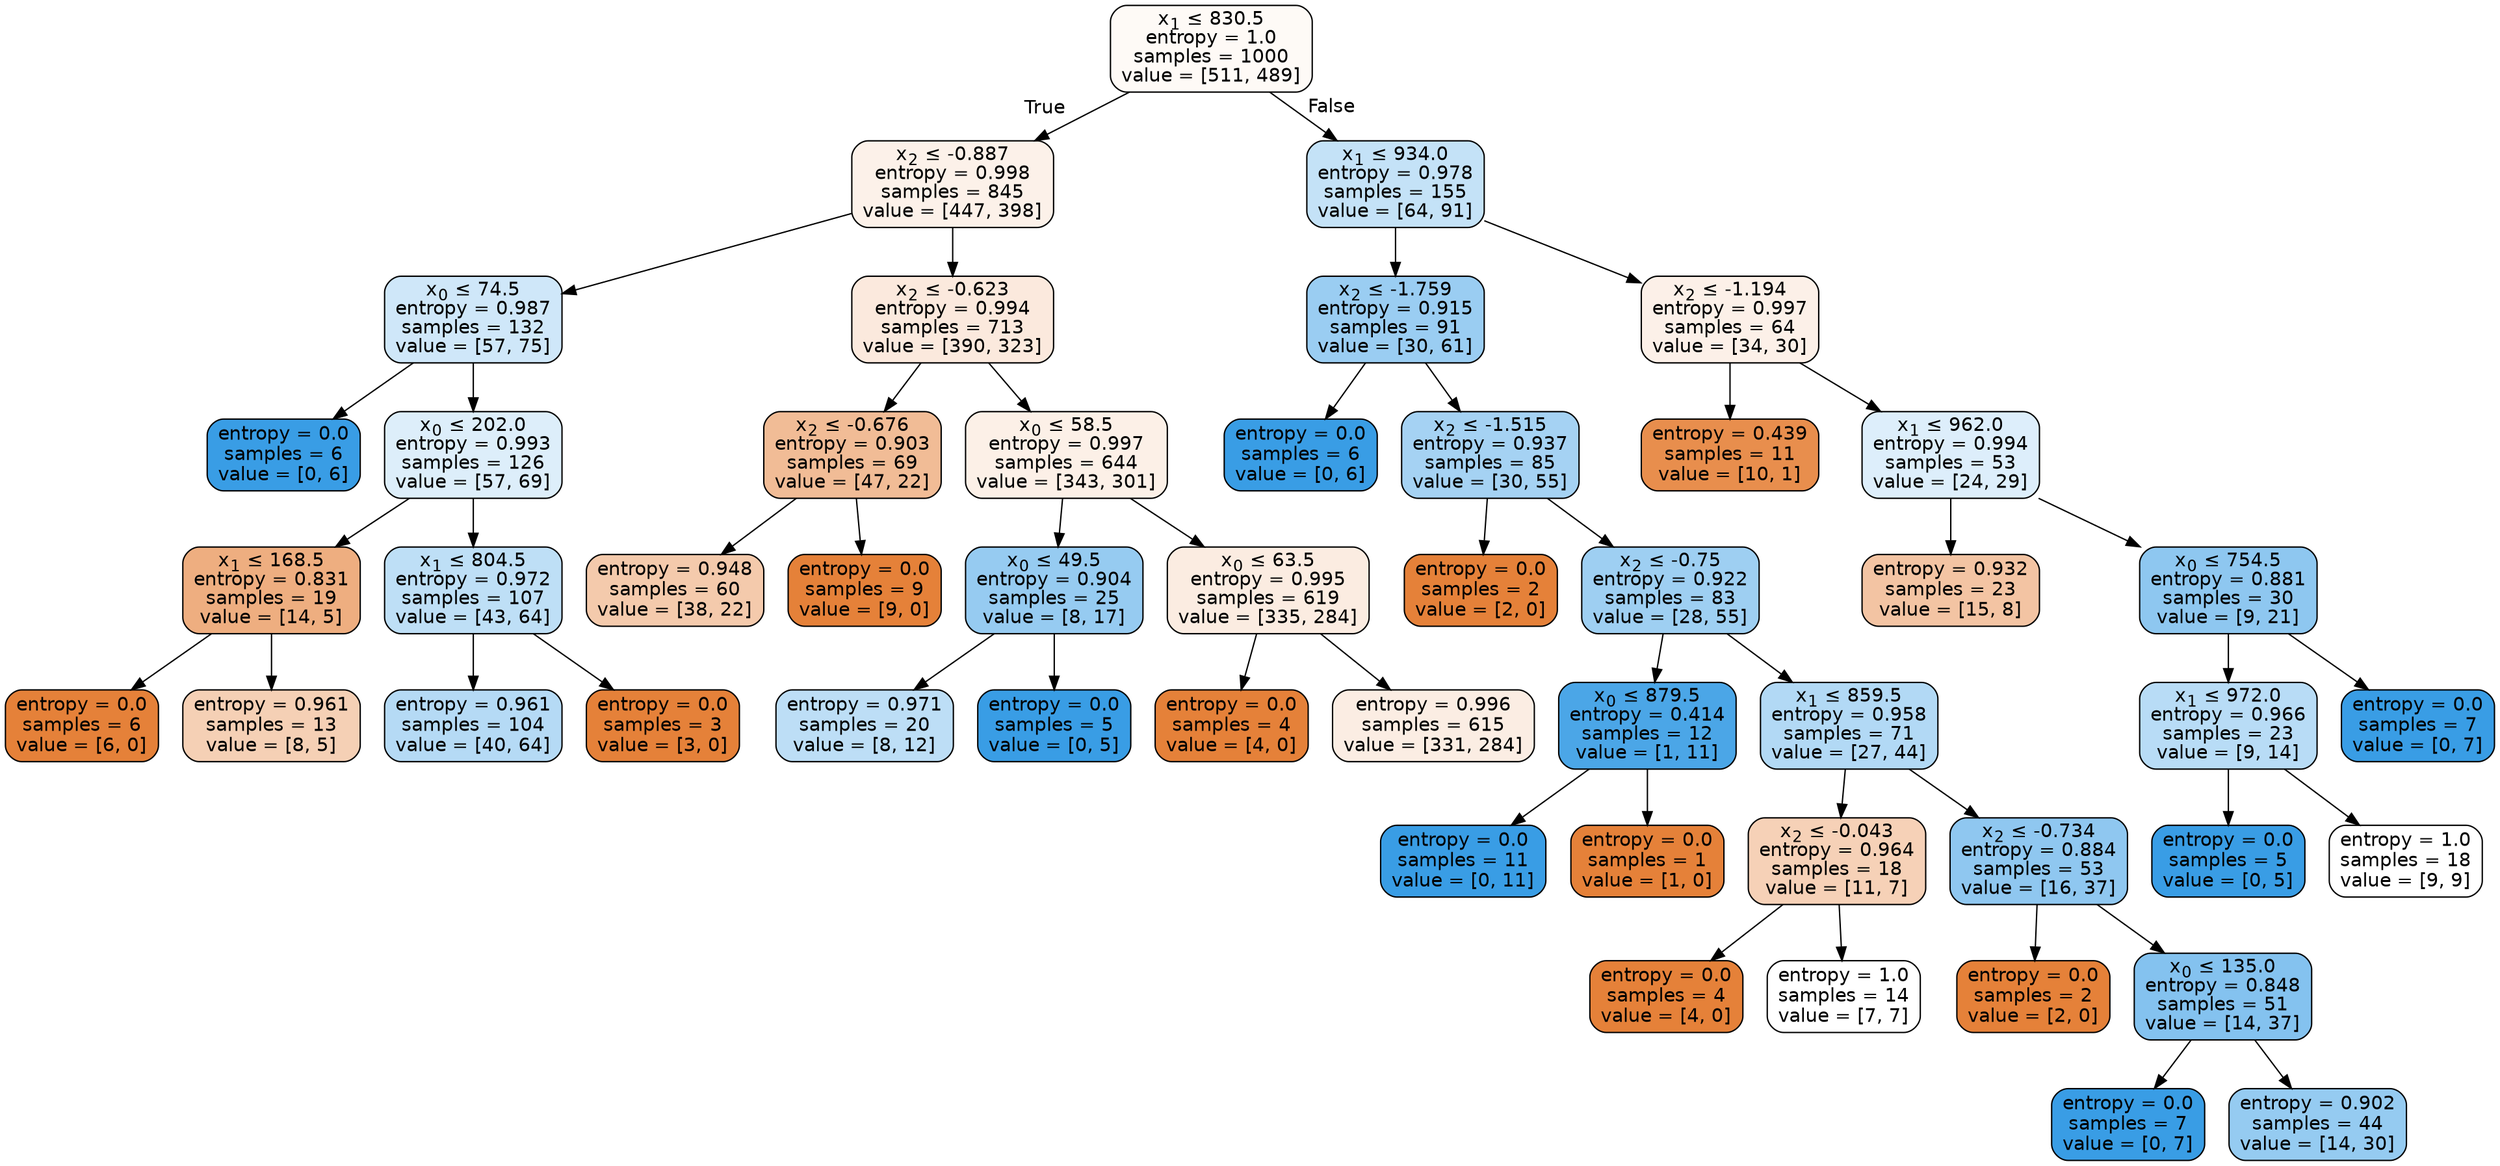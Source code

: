 digraph Tree {
node [shape=box, style="filled, rounded", color="black", fontname="helvetica"] ;
edge [fontname="helvetica"] ;
0 [label=<x<SUB>1</SUB> &le; 830.5<br/>entropy = 1.0<br/>samples = 1000<br/>value = [511, 489]>, fillcolor="#fefaf6"] ;
1 [label=<x<SUB>2</SUB> &le; -0.887<br/>entropy = 0.998<br/>samples = 845<br/>value = [447, 398]>, fillcolor="#fcf1e9"] ;
0 -> 1 [labeldistance=2.5, labelangle=45, headlabel="True"] ;
2 [label=<x<SUB>0</SUB> &le; 74.5<br/>entropy = 0.987<br/>samples = 132<br/>value = [57, 75]>, fillcolor="#cfe7f9"] ;
1 -> 2 ;
3 [label=<entropy = 0.0<br/>samples = 6<br/>value = [0, 6]>, fillcolor="#399de5"] ;
2 -> 3 ;
4 [label=<x<SUB>0</SUB> &le; 202.0<br/>entropy = 0.993<br/>samples = 126<br/>value = [57, 69]>, fillcolor="#ddeefa"] ;
2 -> 4 ;
5 [label=<x<SUB>1</SUB> &le; 168.5<br/>entropy = 0.831<br/>samples = 19<br/>value = [14, 5]>, fillcolor="#eeae80"] ;
4 -> 5 ;
6 [label=<entropy = 0.0<br/>samples = 6<br/>value = [6, 0]>, fillcolor="#e58139"] ;
5 -> 6 ;
7 [label=<entropy = 0.961<br/>samples = 13<br/>value = [8, 5]>, fillcolor="#f5d0b5"] ;
5 -> 7 ;
8 [label=<x<SUB>1</SUB> &le; 804.5<br/>entropy = 0.972<br/>samples = 107<br/>value = [43, 64]>, fillcolor="#bedff6"] ;
4 -> 8 ;
9 [label=<entropy = 0.961<br/>samples = 104<br/>value = [40, 64]>, fillcolor="#b5daf5"] ;
8 -> 9 ;
10 [label=<entropy = 0.0<br/>samples = 3<br/>value = [3, 0]>, fillcolor="#e58139"] ;
8 -> 10 ;
11 [label=<x<SUB>2</SUB> &le; -0.623<br/>entropy = 0.994<br/>samples = 713<br/>value = [390, 323]>, fillcolor="#fbe9dd"] ;
1 -> 11 ;
12 [label=<x<SUB>2</SUB> &le; -0.676<br/>entropy = 0.903<br/>samples = 69<br/>value = [47, 22]>, fillcolor="#f1bc96"] ;
11 -> 12 ;
13 [label=<entropy = 0.948<br/>samples = 60<br/>value = [38, 22]>, fillcolor="#f4caac"] ;
12 -> 13 ;
14 [label=<entropy = 0.0<br/>samples = 9<br/>value = [9, 0]>, fillcolor="#e58139"] ;
12 -> 14 ;
15 [label=<x<SUB>0</SUB> &le; 58.5<br/>entropy = 0.997<br/>samples = 644<br/>value = [343, 301]>, fillcolor="#fcf0e7"] ;
11 -> 15 ;
16 [label=<x<SUB>0</SUB> &le; 49.5<br/>entropy = 0.904<br/>samples = 25<br/>value = [8, 17]>, fillcolor="#96cbf1"] ;
15 -> 16 ;
17 [label=<entropy = 0.971<br/>samples = 20<br/>value = [8, 12]>, fillcolor="#bddef6"] ;
16 -> 17 ;
18 [label=<entropy = 0.0<br/>samples = 5<br/>value = [0, 5]>, fillcolor="#399de5"] ;
16 -> 18 ;
19 [label=<x<SUB>0</SUB> &le; 63.5<br/>entropy = 0.995<br/>samples = 619<br/>value = [335, 284]>, fillcolor="#fbece1"] ;
15 -> 19 ;
20 [label=<entropy = 0.0<br/>samples = 4<br/>value = [4, 0]>, fillcolor="#e58139"] ;
19 -> 20 ;
21 [label=<entropy = 0.996<br/>samples = 615<br/>value = [331, 284]>, fillcolor="#fbede3"] ;
19 -> 21 ;
22 [label=<x<SUB>1</SUB> &le; 934.0<br/>entropy = 0.978<br/>samples = 155<br/>value = [64, 91]>, fillcolor="#c4e2f7"] ;
0 -> 22 [labeldistance=2.5, labelangle=-45, headlabel="False"] ;
23 [label=<x<SUB>2</SUB> &le; -1.759<br/>entropy = 0.915<br/>samples = 91<br/>value = [30, 61]>, fillcolor="#9acdf2"] ;
22 -> 23 ;
24 [label=<entropy = 0.0<br/>samples = 6<br/>value = [0, 6]>, fillcolor="#399de5"] ;
23 -> 24 ;
25 [label=<x<SUB>2</SUB> &le; -1.515<br/>entropy = 0.937<br/>samples = 85<br/>value = [30, 55]>, fillcolor="#a5d2f3"] ;
23 -> 25 ;
26 [label=<entropy = 0.0<br/>samples = 2<br/>value = [2, 0]>, fillcolor="#e58139"] ;
25 -> 26 ;
27 [label=<x<SUB>2</SUB> &le; -0.75<br/>entropy = 0.922<br/>samples = 83<br/>value = [28, 55]>, fillcolor="#9ecff2"] ;
25 -> 27 ;
28 [label=<x<SUB>0</SUB> &le; 879.5<br/>entropy = 0.414<br/>samples = 12<br/>value = [1, 11]>, fillcolor="#4ba6e7"] ;
27 -> 28 ;
29 [label=<entropy = 0.0<br/>samples = 11<br/>value = [0, 11]>, fillcolor="#399de5"] ;
28 -> 29 ;
30 [label=<entropy = 0.0<br/>samples = 1<br/>value = [1, 0]>, fillcolor="#e58139"] ;
28 -> 30 ;
31 [label=<x<SUB>1</SUB> &le; 859.5<br/>entropy = 0.958<br/>samples = 71<br/>value = [27, 44]>, fillcolor="#b2d9f5"] ;
27 -> 31 ;
32 [label=<x<SUB>2</SUB> &le; -0.043<br/>entropy = 0.964<br/>samples = 18<br/>value = [11, 7]>, fillcolor="#f6d1b7"] ;
31 -> 32 ;
33 [label=<entropy = 0.0<br/>samples = 4<br/>value = [4, 0]>, fillcolor="#e58139"] ;
32 -> 33 ;
34 [label=<entropy = 1.0<br/>samples = 14<br/>value = [7, 7]>, fillcolor="#ffffff"] ;
32 -> 34 ;
35 [label=<x<SUB>2</SUB> &le; -0.734<br/>entropy = 0.884<br/>samples = 53<br/>value = [16, 37]>, fillcolor="#8fc7f0"] ;
31 -> 35 ;
36 [label=<entropy = 0.0<br/>samples = 2<br/>value = [2, 0]>, fillcolor="#e58139"] ;
35 -> 36 ;
37 [label=<x<SUB>0</SUB> &le; 135.0<br/>entropy = 0.848<br/>samples = 51<br/>value = [14, 37]>, fillcolor="#84c2ef"] ;
35 -> 37 ;
38 [label=<entropy = 0.0<br/>samples = 7<br/>value = [0, 7]>, fillcolor="#399de5"] ;
37 -> 38 ;
39 [label=<entropy = 0.902<br/>samples = 44<br/>value = [14, 30]>, fillcolor="#95cbf1"] ;
37 -> 39 ;
40 [label=<x<SUB>2</SUB> &le; -1.194<br/>entropy = 0.997<br/>samples = 64<br/>value = [34, 30]>, fillcolor="#fcf0e8"] ;
22 -> 40 ;
41 [label=<entropy = 0.439<br/>samples = 11<br/>value = [10, 1]>, fillcolor="#e88e4d"] ;
40 -> 41 ;
42 [label=<x<SUB>1</SUB> &le; 962.0<br/>entropy = 0.994<br/>samples = 53<br/>value = [24, 29]>, fillcolor="#ddeefb"] ;
40 -> 42 ;
43 [label=<entropy = 0.932<br/>samples = 23<br/>value = [15, 8]>, fillcolor="#f3c4a3"] ;
42 -> 43 ;
44 [label=<x<SUB>0</SUB> &le; 754.5<br/>entropy = 0.881<br/>samples = 30<br/>value = [9, 21]>, fillcolor="#8ec7f0"] ;
42 -> 44 ;
45 [label=<x<SUB>1</SUB> &le; 972.0<br/>entropy = 0.966<br/>samples = 23<br/>value = [9, 14]>, fillcolor="#b8dcf6"] ;
44 -> 45 ;
46 [label=<entropy = 0.0<br/>samples = 5<br/>value = [0, 5]>, fillcolor="#399de5"] ;
45 -> 46 ;
47 [label=<entropy = 1.0<br/>samples = 18<br/>value = [9, 9]>, fillcolor="#ffffff"] ;
45 -> 47 ;
48 [label=<entropy = 0.0<br/>samples = 7<br/>value = [0, 7]>, fillcolor="#399de5"] ;
44 -> 48 ;
}